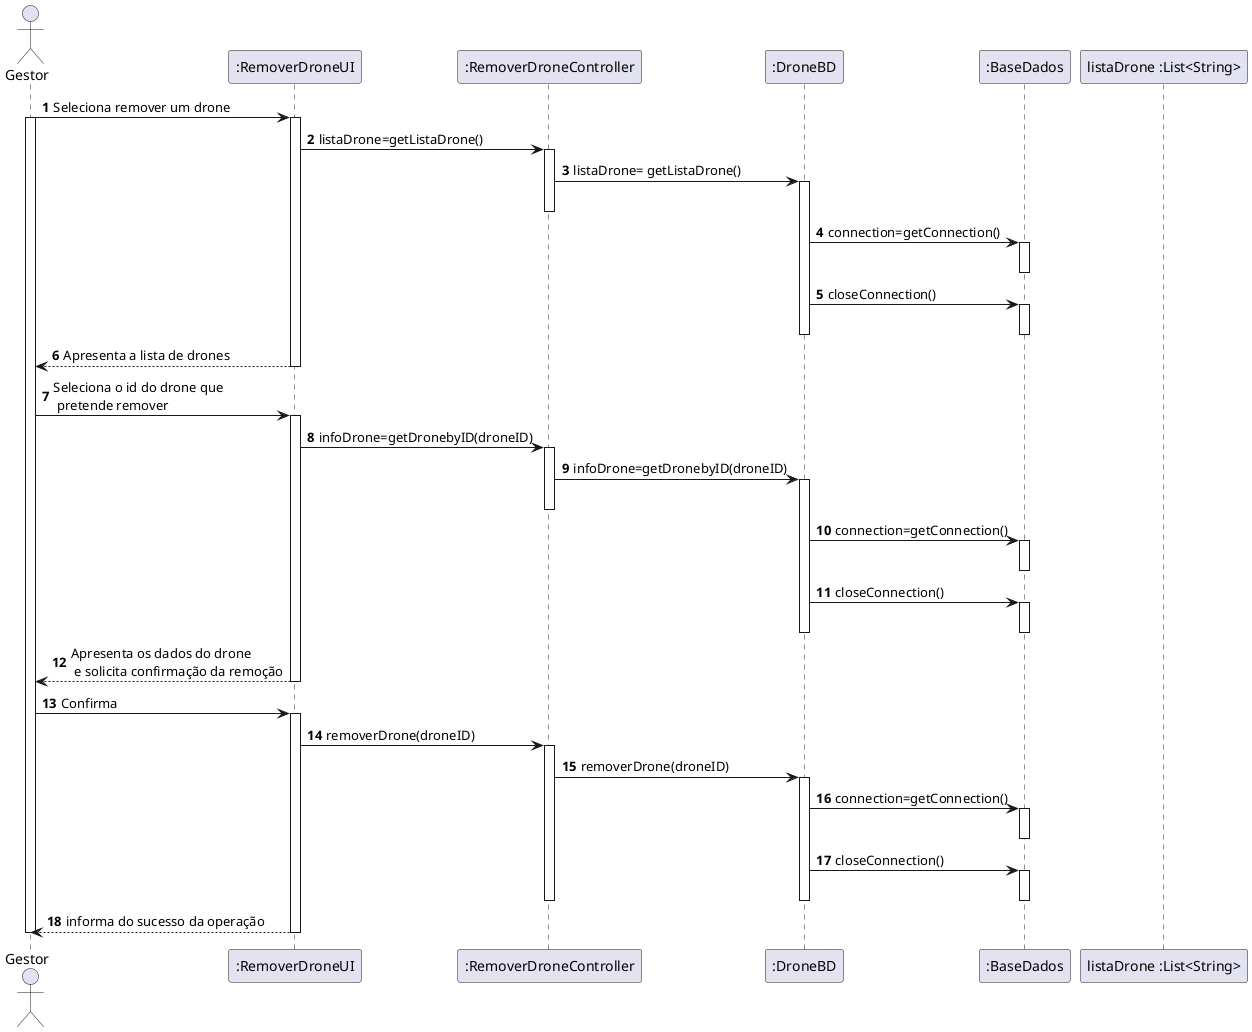 @startuml
autonumber

actor "Gestor" as GEST
participant ":RemoverDroneUI" as UI
participant ":RemoverDroneController" as CONTROLLER
participant ":DroneBD" as DBD
participant ":BaseDados" as BD
participant "listaDrone :List<String>"


GEST -> UI : Seleciona remover um drone
activate GEST
activate UI
UI->CONTROLLER: listaDrone=getListaDrone()
activate CONTROLLER

CONTROLLER -> DBD : listaDrone= getListaDrone()

activate DBD
deactivate CONTROLLER
  DBD -> BD : connection=getConnection()
        activate BD
        deactivate BD
          DBD -> BD : closeConnection()
        activate BD
        deactivate BD
deactivate DBD

UI --> GEST: Apresenta a lista de drones
deactivate UI

GEST-> UI : Seleciona o id do drone que \n pretende remover
activate UI
UI->CONTROLLER: infoDrone=getDronebyID(droneID)
activate CONTROLLER
CONTROLLER -> DBD : infoDrone=getDronebyID(droneID)

activate DBD
deactivate CONTROLLER
 DBD -> BD : connection=getConnection()
        activate BD
        deactivate BD
          DBD -> BD : closeConnection()
        activate BD
        deactivate BD
deactivate DBD
deactivate CONTROLLER
UI-->GEST: Apresenta os dados do drone \n e solicita confirmação da remoção
deactivate UI

GEST-> UI: Confirma
activate UI
UI->CONTROLLER: removerDrone(droneID)
activate CONTROLLER
CONTROLLER-> DBD: removerDrone(droneID)
activate DBD
 DBD -> BD : connection=getConnection()
        activate BD
        deactivate BD
          DBD -> BD : closeConnection()
        activate BD
        deactivate BD
deactivate DBD
deactivate CONTROLLER
UI--> GEST : informa do sucesso da operação
deactivate UI

deactivate GEST

@enduml